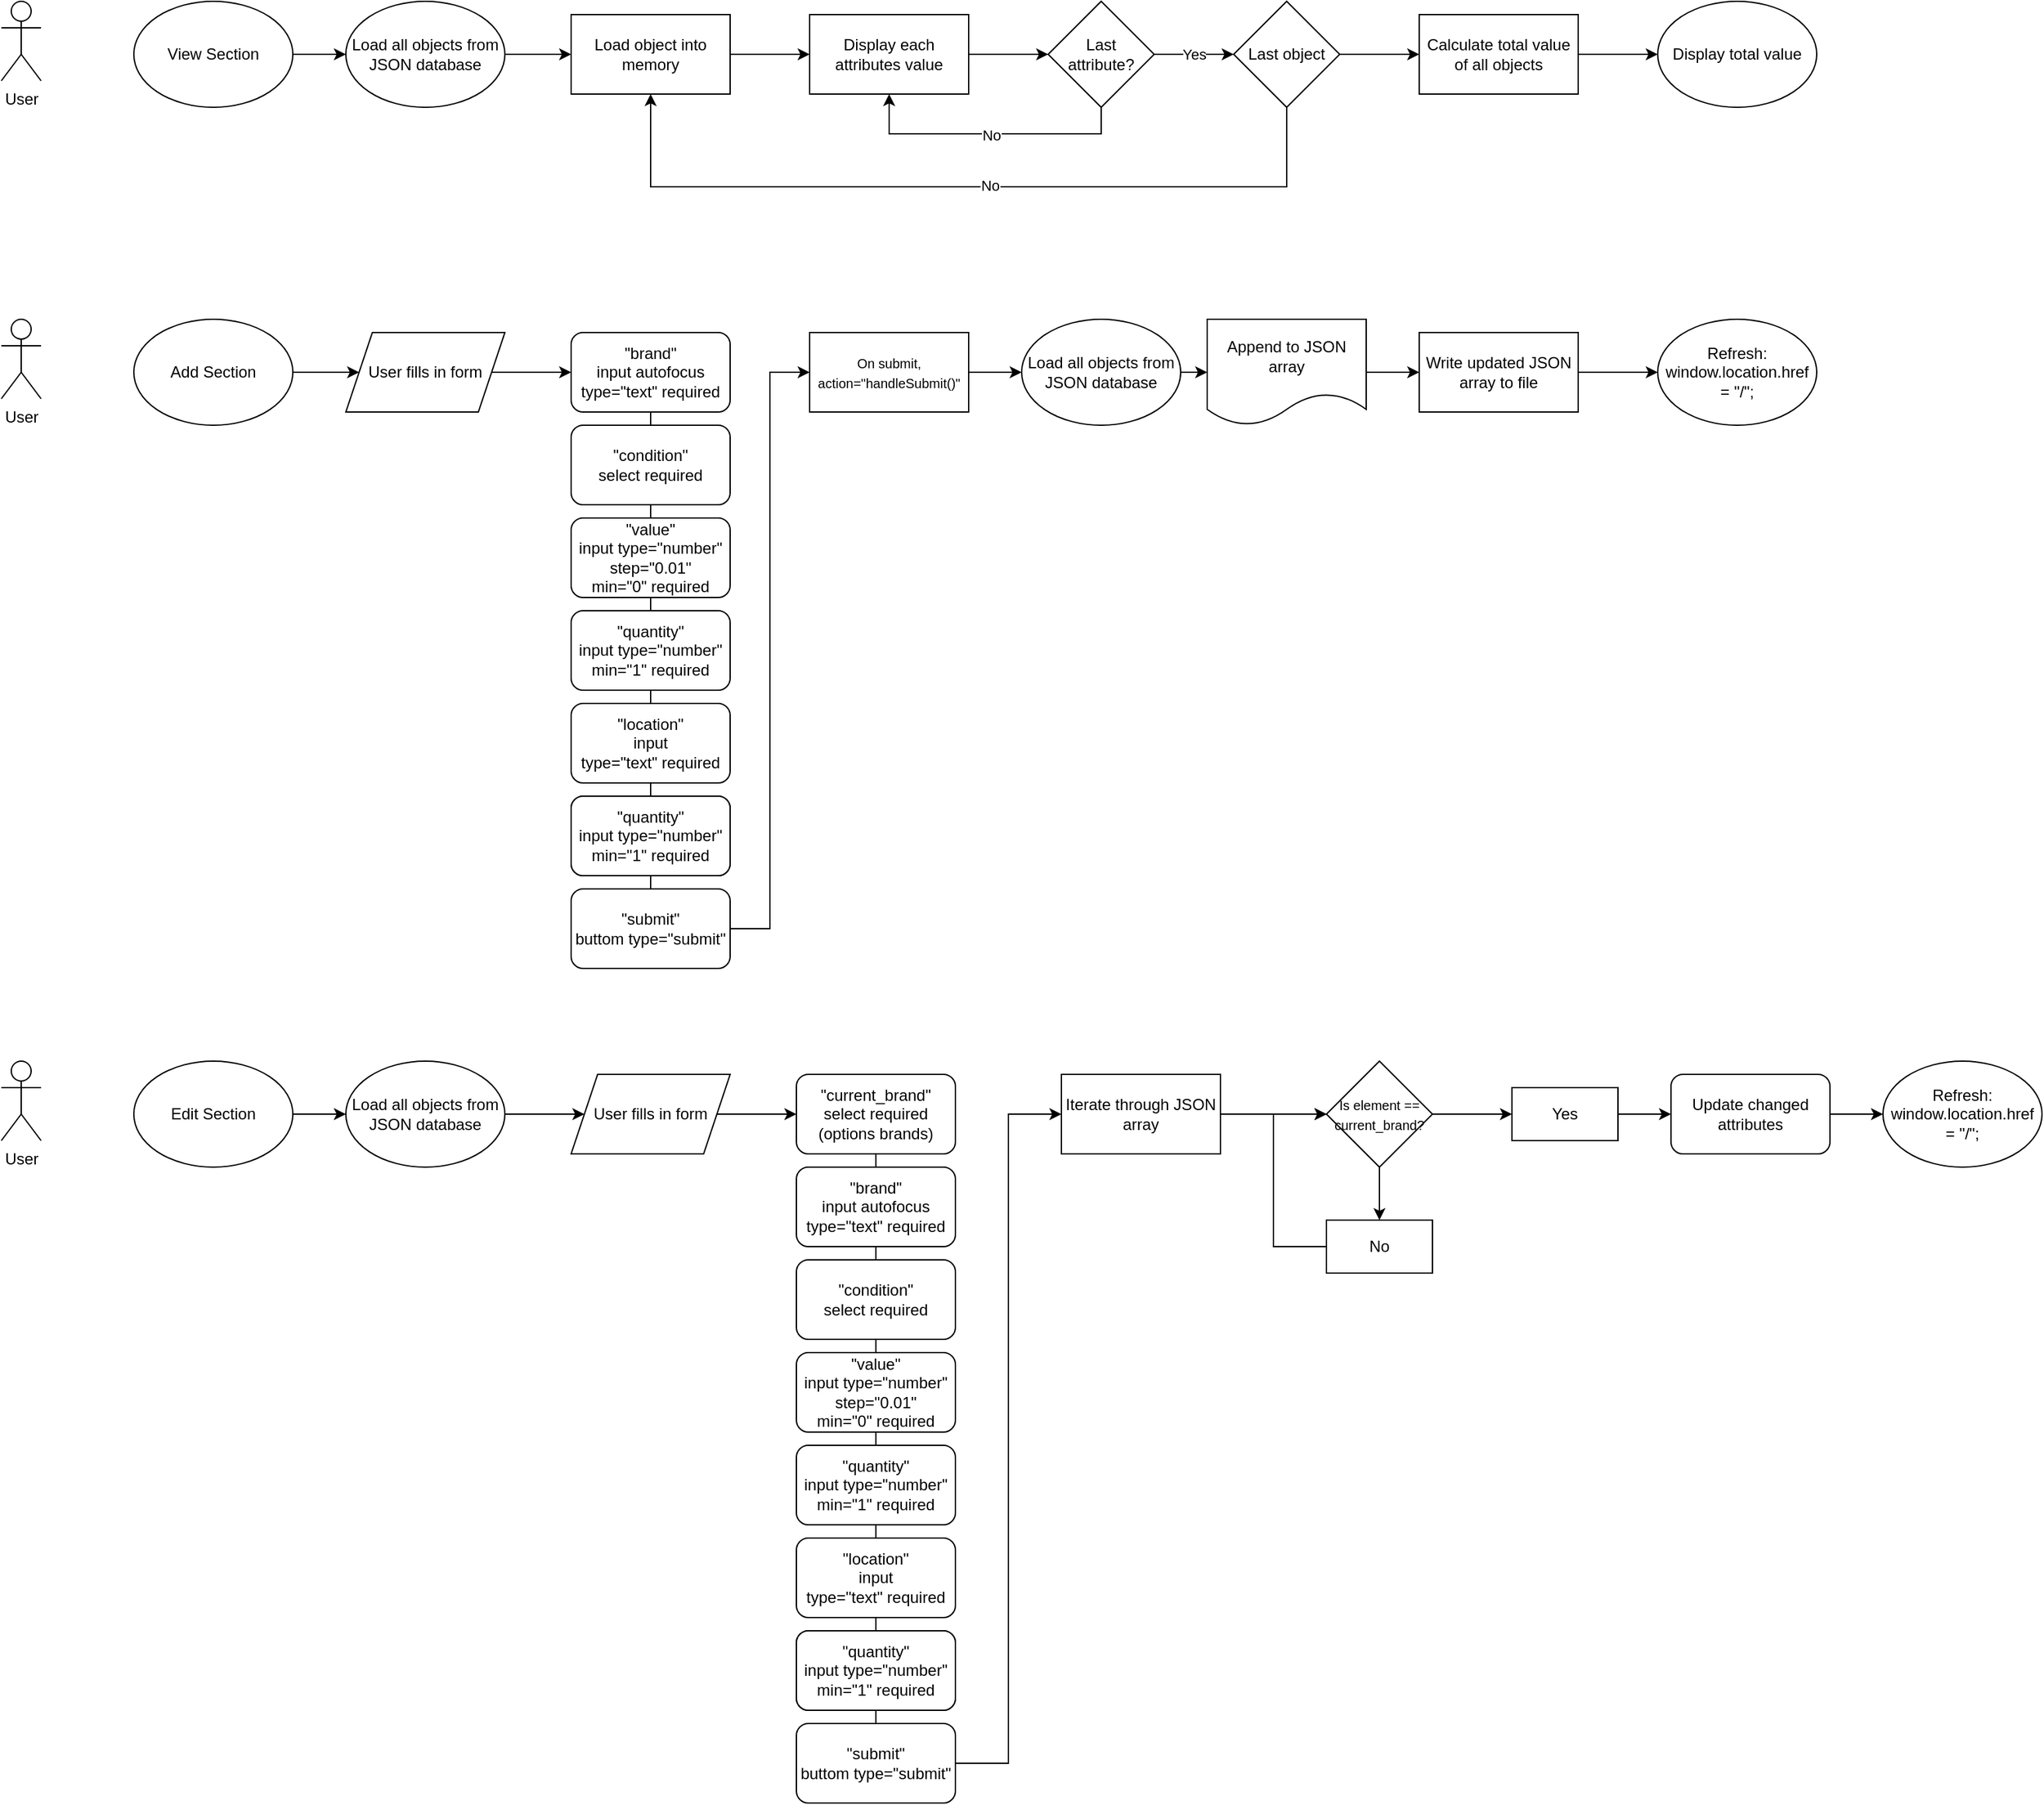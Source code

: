 <mxfile version="22.1.16" type="device">
  <diagram name="Page-1" id="SkT4W5e9hl3MULt2VnGa">
    <mxGraphModel dx="2656" dy="1696" grid="1" gridSize="10" guides="1" tooltips="1" connect="1" arrows="1" fold="1" page="1" pageScale="1" pageWidth="827" pageHeight="1169" math="0" shadow="0">
      <root>
        <mxCell id="0" />
        <mxCell id="1" parent="0" />
        <mxCell id="q0DtASkK2RmU4y-HPJjd-1" value="User" style="shape=umlActor;verticalLabelPosition=bottom;verticalAlign=top;html=1;outlineConnect=0;" parent="1" vertex="1">
          <mxGeometry x="80" y="60" width="30" height="60" as="geometry" />
        </mxCell>
        <mxCell id="q0DtASkK2RmU4y-HPJjd-2" value="User" style="shape=umlActor;verticalLabelPosition=bottom;verticalAlign=top;html=1;outlineConnect=0;" parent="1" vertex="1">
          <mxGeometry x="80" y="300" width="30" height="60" as="geometry" />
        </mxCell>
        <mxCell id="q0DtASkK2RmU4y-HPJjd-22" style="edgeStyle=orthogonalEdgeStyle;rounded=0;orthogonalLoop=1;jettySize=auto;html=1;exitX=1;exitY=0.5;exitDx=0;exitDy=0;entryX=0;entryY=0.5;entryDx=0;entryDy=0;" parent="1" source="q0DtASkK2RmU4y-HPJjd-7" target="q0DtASkK2RmU4y-HPJjd-8" edge="1">
          <mxGeometry relative="1" as="geometry" />
        </mxCell>
        <mxCell id="q0DtASkK2RmU4y-HPJjd-7" value="View Section" style="ellipse;whiteSpace=wrap;html=1;" parent="1" vertex="1">
          <mxGeometry x="180" y="60" width="120" height="80" as="geometry" />
        </mxCell>
        <mxCell id="q0DtASkK2RmU4y-HPJjd-21" style="edgeStyle=orthogonalEdgeStyle;rounded=0;orthogonalLoop=1;jettySize=auto;html=1;exitX=1;exitY=0.5;exitDx=0;exitDy=0;entryX=0;entryY=0.5;entryDx=0;entryDy=0;" parent="1" source="q0DtASkK2RmU4y-HPJjd-8" target="q0DtASkK2RmU4y-HPJjd-10" edge="1">
          <mxGeometry relative="1" as="geometry" />
        </mxCell>
        <mxCell id="q0DtASkK2RmU4y-HPJjd-8" value="Load all objects from JSON database" style="ellipse;whiteSpace=wrap;html=1;" parent="1" vertex="1">
          <mxGeometry x="340" y="60" width="120" height="80" as="geometry" />
        </mxCell>
        <mxCell id="q0DtASkK2RmU4y-HPJjd-19" style="edgeStyle=orthogonalEdgeStyle;rounded=0;orthogonalLoop=1;jettySize=auto;html=1;exitX=1;exitY=0.5;exitDx=0;exitDy=0;entryX=0;entryY=0.5;entryDx=0;entryDy=0;" parent="1" source="q0DtASkK2RmU4y-HPJjd-10" target="q0DtASkK2RmU4y-HPJjd-12" edge="1">
          <mxGeometry relative="1" as="geometry" />
        </mxCell>
        <mxCell id="q0DtASkK2RmU4y-HPJjd-10" value="Load object into memory" style="rounded=0;whiteSpace=wrap;html=1;" parent="1" vertex="1">
          <mxGeometry x="510" y="70" width="120" height="60" as="geometry" />
        </mxCell>
        <mxCell id="q0DtASkK2RmU4y-HPJjd-13" style="edgeStyle=orthogonalEdgeStyle;rounded=0;orthogonalLoop=1;jettySize=auto;html=1;exitX=0.5;exitY=1;exitDx=0;exitDy=0;entryX=0.5;entryY=1;entryDx=0;entryDy=0;" parent="1" source="q0DtASkK2RmU4y-HPJjd-11" target="q0DtASkK2RmU4y-HPJjd-12" edge="1">
          <mxGeometry relative="1" as="geometry" />
        </mxCell>
        <mxCell id="q0DtASkK2RmU4y-HPJjd-14" value="No" style="edgeLabel;html=1;align=center;verticalAlign=middle;resizable=0;points=[];" parent="q0DtASkK2RmU4y-HPJjd-13" vertex="1" connectable="0">
          <mxGeometry x="-0.095" y="1" relative="1" as="geometry">
            <mxPoint x="-8" as="offset" />
          </mxGeometry>
        </mxCell>
        <mxCell id="q0DtASkK2RmU4y-HPJjd-18" style="edgeStyle=orthogonalEdgeStyle;rounded=0;orthogonalLoop=1;jettySize=auto;html=1;exitX=1;exitY=0.5;exitDx=0;exitDy=0;entryX=0;entryY=0.5;entryDx=0;entryDy=0;" parent="1" source="q0DtASkK2RmU4y-HPJjd-11" target="q0DtASkK2RmU4y-HPJjd-15" edge="1">
          <mxGeometry relative="1" as="geometry" />
        </mxCell>
        <mxCell id="q0DtASkK2RmU4y-HPJjd-23" value="Yes" style="edgeLabel;html=1;align=center;verticalAlign=middle;resizable=0;points=[];" parent="q0DtASkK2RmU4y-HPJjd-18" vertex="1" connectable="0">
          <mxGeometry x="0.1" y="1" relative="1" as="geometry">
            <mxPoint x="-3" y="1" as="offset" />
          </mxGeometry>
        </mxCell>
        <mxCell id="q0DtASkK2RmU4y-HPJjd-11" value="Last&lt;br&gt;attribute?" style="rhombus;whiteSpace=wrap;html=1;" parent="1" vertex="1">
          <mxGeometry x="870" y="60" width="80" height="80" as="geometry" />
        </mxCell>
        <mxCell id="q0DtASkK2RmU4y-HPJjd-20" style="edgeStyle=orthogonalEdgeStyle;rounded=0;orthogonalLoop=1;jettySize=auto;html=1;exitX=1;exitY=0.5;exitDx=0;exitDy=0;entryX=0;entryY=0.5;entryDx=0;entryDy=0;" parent="1" source="q0DtASkK2RmU4y-HPJjd-12" target="q0DtASkK2RmU4y-HPJjd-11" edge="1">
          <mxGeometry relative="1" as="geometry" />
        </mxCell>
        <mxCell id="q0DtASkK2RmU4y-HPJjd-12" value="Display each attributes value" style="rounded=0;whiteSpace=wrap;html=1;" parent="1" vertex="1">
          <mxGeometry x="690" y="70" width="120" height="60" as="geometry" />
        </mxCell>
        <mxCell id="q0DtASkK2RmU4y-HPJjd-16" style="edgeStyle=orthogonalEdgeStyle;rounded=0;orthogonalLoop=1;jettySize=auto;html=1;exitX=0.5;exitY=1;exitDx=0;exitDy=0;entryX=0.5;entryY=1;entryDx=0;entryDy=0;" parent="1" source="q0DtASkK2RmU4y-HPJjd-15" target="q0DtASkK2RmU4y-HPJjd-10" edge="1">
          <mxGeometry relative="1" as="geometry">
            <Array as="points">
              <mxPoint x="1050" y="200" />
              <mxPoint x="570" y="200" />
            </Array>
          </mxGeometry>
        </mxCell>
        <mxCell id="q0DtASkK2RmU4y-HPJjd-17" value="No" style="edgeLabel;html=1;align=center;verticalAlign=middle;resizable=0;points=[];" parent="q0DtASkK2RmU4y-HPJjd-16" vertex="1" connectable="0">
          <mxGeometry x="-0.069" y="-1" relative="1" as="geometry">
            <mxPoint as="offset" />
          </mxGeometry>
        </mxCell>
        <mxCell id="q0DtASkK2RmU4y-HPJjd-26" style="edgeStyle=orthogonalEdgeStyle;rounded=0;orthogonalLoop=1;jettySize=auto;html=1;exitX=1;exitY=0.5;exitDx=0;exitDy=0;entryX=0;entryY=0.5;entryDx=0;entryDy=0;" parent="1" source="q0DtASkK2RmU4y-HPJjd-15" target="q0DtASkK2RmU4y-HPJjd-24" edge="1">
          <mxGeometry relative="1" as="geometry" />
        </mxCell>
        <mxCell id="q0DtASkK2RmU4y-HPJjd-15" value="Last object" style="rhombus;whiteSpace=wrap;html=1;" parent="1" vertex="1">
          <mxGeometry x="1010" y="60" width="80" height="80" as="geometry" />
        </mxCell>
        <mxCell id="q0DtASkK2RmU4y-HPJjd-27" style="edgeStyle=orthogonalEdgeStyle;rounded=0;orthogonalLoop=1;jettySize=auto;html=1;exitX=1;exitY=0.5;exitDx=0;exitDy=0;entryX=0;entryY=0.5;entryDx=0;entryDy=0;" parent="1" source="q0DtASkK2RmU4y-HPJjd-24" target="q0DtASkK2RmU4y-HPJjd-25" edge="1">
          <mxGeometry relative="1" as="geometry" />
        </mxCell>
        <mxCell id="q0DtASkK2RmU4y-HPJjd-24" value="Calculate total value&lt;br&gt;of all objects" style="rounded=0;whiteSpace=wrap;html=1;" parent="1" vertex="1">
          <mxGeometry x="1150" y="70" width="120" height="60" as="geometry" />
        </mxCell>
        <mxCell id="q0DtASkK2RmU4y-HPJjd-25" value="Display total value" style="ellipse;whiteSpace=wrap;html=1;" parent="1" vertex="1">
          <mxGeometry x="1330" y="60" width="120" height="80" as="geometry" />
        </mxCell>
        <mxCell id="oMr2OzRMPqvlUtYlj50l-10" style="edgeStyle=orthogonalEdgeStyle;rounded=0;orthogonalLoop=1;jettySize=auto;html=1;exitX=1;exitY=0.5;exitDx=0;exitDy=0;entryX=0;entryY=0.5;entryDx=0;entryDy=0;" edge="1" parent="1" source="q0DtASkK2RmU4y-HPJjd-28" target="oMr2OzRMPqvlUtYlj50l-9">
          <mxGeometry relative="1" as="geometry" />
        </mxCell>
        <mxCell id="q0DtASkK2RmU4y-HPJjd-28" value="Add Section" style="ellipse;whiteSpace=wrap;html=1;" parent="1" vertex="1">
          <mxGeometry x="180" y="300" width="120" height="80" as="geometry" />
        </mxCell>
        <mxCell id="oMr2OzRMPqvlUtYlj50l-12" style="edgeStyle=orthogonalEdgeStyle;rounded=0;orthogonalLoop=1;jettySize=auto;html=1;exitX=0.5;exitY=1;exitDx=0;exitDy=0;entryX=0.5;entryY=0;entryDx=0;entryDy=0;endArrow=none;endFill=0;" edge="1" parent="1" source="oMr2OzRMPqvlUtYlj50l-2" target="oMr2OzRMPqvlUtYlj50l-3">
          <mxGeometry relative="1" as="geometry" />
        </mxCell>
        <mxCell id="oMr2OzRMPqvlUtYlj50l-2" value="&quot;brand&quot;&lt;br&gt;input autofocus type=&quot;text&quot; required" style="rounded=1;whiteSpace=wrap;html=1;" vertex="1" parent="1">
          <mxGeometry x="510" y="310" width="120" height="60" as="geometry" />
        </mxCell>
        <mxCell id="oMr2OzRMPqvlUtYlj50l-13" style="edgeStyle=orthogonalEdgeStyle;rounded=0;orthogonalLoop=1;jettySize=auto;html=1;exitX=0.5;exitY=1;exitDx=0;exitDy=0;entryX=0.5;entryY=0;entryDx=0;entryDy=0;endArrow=none;endFill=0;" edge="1" parent="1" source="oMr2OzRMPqvlUtYlj50l-3" target="oMr2OzRMPqvlUtYlj50l-4">
          <mxGeometry relative="1" as="geometry" />
        </mxCell>
        <mxCell id="oMr2OzRMPqvlUtYlj50l-3" value="&quot;condition&quot;&lt;br&gt;select&amp;nbsp;required" style="rounded=1;whiteSpace=wrap;html=1;" vertex="1" parent="1">
          <mxGeometry x="510" y="380" width="120" height="60" as="geometry" />
        </mxCell>
        <mxCell id="oMr2OzRMPqvlUtYlj50l-14" style="edgeStyle=orthogonalEdgeStyle;rounded=0;orthogonalLoop=1;jettySize=auto;html=1;exitX=0.5;exitY=1;exitDx=0;exitDy=0;entryX=0.5;entryY=0;entryDx=0;entryDy=0;endArrow=none;endFill=0;" edge="1" parent="1" source="oMr2OzRMPqvlUtYlj50l-4" target="oMr2OzRMPqvlUtYlj50l-5">
          <mxGeometry relative="1" as="geometry" />
        </mxCell>
        <mxCell id="oMr2OzRMPqvlUtYlj50l-4" value="&quot;value&quot;&lt;br&gt;input type=&quot;number&quot; step=&quot;0.01&quot; min=&quot;0&quot;&amp;nbsp;required" style="rounded=1;whiteSpace=wrap;html=1;" vertex="1" parent="1">
          <mxGeometry x="510" y="450" width="120" height="60" as="geometry" />
        </mxCell>
        <mxCell id="oMr2OzRMPqvlUtYlj50l-15" style="edgeStyle=orthogonalEdgeStyle;rounded=0;orthogonalLoop=1;jettySize=auto;html=1;exitX=0.5;exitY=1;exitDx=0;exitDy=0;entryX=0.5;entryY=0;entryDx=0;entryDy=0;endArrow=none;endFill=0;" edge="1" parent="1" source="oMr2OzRMPqvlUtYlj50l-5" target="oMr2OzRMPqvlUtYlj50l-6">
          <mxGeometry relative="1" as="geometry" />
        </mxCell>
        <mxCell id="oMr2OzRMPqvlUtYlj50l-5" value="&quot;quantity&quot;&lt;br&gt;input type=&quot;number&quot; min=&quot;1&quot;&amp;nbsp;required" style="rounded=1;whiteSpace=wrap;html=1;" vertex="1" parent="1">
          <mxGeometry x="510" y="520" width="120" height="60" as="geometry" />
        </mxCell>
        <mxCell id="oMr2OzRMPqvlUtYlj50l-16" style="edgeStyle=orthogonalEdgeStyle;rounded=0;orthogonalLoop=1;jettySize=auto;html=1;exitX=0.5;exitY=1;exitDx=0;exitDy=0;entryX=0.5;entryY=0;entryDx=0;entryDy=0;endArrow=none;endFill=0;" edge="1" parent="1" source="oMr2OzRMPqvlUtYlj50l-6" target="oMr2OzRMPqvlUtYlj50l-7">
          <mxGeometry relative="1" as="geometry" />
        </mxCell>
        <mxCell id="oMr2OzRMPqvlUtYlj50l-6" value="&quot;location&quot;&lt;br&gt;input type=&quot;text&quot;&amp;nbsp;required" style="rounded=1;whiteSpace=wrap;html=1;" vertex="1" parent="1">
          <mxGeometry x="510" y="590" width="120" height="60" as="geometry" />
        </mxCell>
        <mxCell id="oMr2OzRMPqvlUtYlj50l-7" value="&quot;notes&quot;&lt;br&gt;textarea" style="rounded=1;whiteSpace=wrap;html=1;" vertex="1" parent="1">
          <mxGeometry x="510" y="660" width="120" height="60" as="geometry" />
        </mxCell>
        <mxCell id="oMr2OzRMPqvlUtYlj50l-23" style="edgeStyle=orthogonalEdgeStyle;rounded=0;orthogonalLoop=1;jettySize=auto;html=1;exitX=1;exitY=0.5;exitDx=0;exitDy=0;entryX=0;entryY=0.5;entryDx=0;entryDy=0;" edge="1" parent="1" source="oMr2OzRMPqvlUtYlj50l-8" target="oMr2OzRMPqvlUtYlj50l-22">
          <mxGeometry relative="1" as="geometry" />
        </mxCell>
        <mxCell id="oMr2OzRMPqvlUtYlj50l-8" value="&quot;submit&quot;&lt;br&gt;buttom type=&quot;submit&quot;" style="rounded=1;whiteSpace=wrap;html=1;" vertex="1" parent="1">
          <mxGeometry x="510" y="730" width="120" height="60" as="geometry" />
        </mxCell>
        <mxCell id="oMr2OzRMPqvlUtYlj50l-11" style="edgeStyle=orthogonalEdgeStyle;rounded=0;orthogonalLoop=1;jettySize=auto;html=1;exitX=1;exitY=0.5;exitDx=0;exitDy=0;entryX=0;entryY=0.5;entryDx=0;entryDy=0;" edge="1" parent="1" source="oMr2OzRMPqvlUtYlj50l-9" target="oMr2OzRMPqvlUtYlj50l-2">
          <mxGeometry relative="1" as="geometry" />
        </mxCell>
        <mxCell id="oMr2OzRMPqvlUtYlj50l-9" value="User fills in form" style="shape=parallelogram;perimeter=parallelogramPerimeter;whiteSpace=wrap;html=1;fixedSize=1;" vertex="1" parent="1">
          <mxGeometry x="340" y="310" width="120" height="60" as="geometry" />
        </mxCell>
        <mxCell id="oMr2OzRMPqvlUtYlj50l-21" style="edgeStyle=orthogonalEdgeStyle;rounded=0;orthogonalLoop=1;jettySize=auto;html=1;exitX=0.5;exitY=1;exitDx=0;exitDy=0;entryX=0.5;entryY=0;entryDx=0;entryDy=0;endArrow=none;endFill=0;" edge="1" parent="1" source="oMr2OzRMPqvlUtYlj50l-18" target="oMr2OzRMPqvlUtYlj50l-8">
          <mxGeometry relative="1" as="geometry" />
        </mxCell>
        <mxCell id="oMr2OzRMPqvlUtYlj50l-18" value="&quot;quantity&quot;&lt;br&gt;input type=&quot;number&quot; min=&quot;1&quot;&amp;nbsp;required" style="rounded=1;whiteSpace=wrap;html=1;" vertex="1" parent="1">
          <mxGeometry x="510" y="660" width="120" height="60" as="geometry" />
        </mxCell>
        <mxCell id="oMr2OzRMPqvlUtYlj50l-26" style="edgeStyle=orthogonalEdgeStyle;rounded=0;orthogonalLoop=1;jettySize=auto;html=1;exitX=1;exitY=0.5;exitDx=0;exitDy=0;entryX=0;entryY=0.5;entryDx=0;entryDy=0;" edge="1" parent="1" source="oMr2OzRMPqvlUtYlj50l-22" target="oMr2OzRMPqvlUtYlj50l-25">
          <mxGeometry relative="1" as="geometry" />
        </mxCell>
        <mxCell id="oMr2OzRMPqvlUtYlj50l-22" value="&lt;font style=&quot;font-size: 10px;&quot;&gt;On submit,&lt;br&gt;action=&quot;handleSubmit()&quot;&lt;/font&gt;" style="rounded=0;whiteSpace=wrap;html=1;" vertex="1" parent="1">
          <mxGeometry x="690" y="310" width="120" height="60" as="geometry" />
        </mxCell>
        <mxCell id="oMr2OzRMPqvlUtYlj50l-29" style="edgeStyle=orthogonalEdgeStyle;rounded=0;orthogonalLoop=1;jettySize=auto;html=1;exitX=1;exitY=0.5;exitDx=0;exitDy=0;entryX=0;entryY=0.5;entryDx=0;entryDy=0;" edge="1" parent="1" source="oMr2OzRMPqvlUtYlj50l-24" target="oMr2OzRMPqvlUtYlj50l-27">
          <mxGeometry relative="1" as="geometry" />
        </mxCell>
        <mxCell id="oMr2OzRMPqvlUtYlj50l-24" value="Append to JSON array" style="shape=document;whiteSpace=wrap;html=1;boundedLbl=1;" vertex="1" parent="1">
          <mxGeometry x="990" y="300" width="120" height="80" as="geometry" />
        </mxCell>
        <mxCell id="oMr2OzRMPqvlUtYlj50l-28" style="edgeStyle=orthogonalEdgeStyle;rounded=0;orthogonalLoop=1;jettySize=auto;html=1;exitX=1;exitY=0.5;exitDx=0;exitDy=0;entryX=0;entryY=0.5;entryDx=0;entryDy=0;" edge="1" parent="1" source="oMr2OzRMPqvlUtYlj50l-25" target="oMr2OzRMPqvlUtYlj50l-24">
          <mxGeometry relative="1" as="geometry" />
        </mxCell>
        <mxCell id="oMr2OzRMPqvlUtYlj50l-25" value="Load all objects from JSON database" style="ellipse;whiteSpace=wrap;html=1;" vertex="1" parent="1">
          <mxGeometry x="850" y="300" width="120" height="80" as="geometry" />
        </mxCell>
        <mxCell id="oMr2OzRMPqvlUtYlj50l-31" style="edgeStyle=orthogonalEdgeStyle;rounded=0;orthogonalLoop=1;jettySize=auto;html=1;exitX=1;exitY=0.5;exitDx=0;exitDy=0;entryX=0;entryY=0.5;entryDx=0;entryDy=0;" edge="1" parent="1" source="oMr2OzRMPqvlUtYlj50l-27" target="oMr2OzRMPqvlUtYlj50l-30">
          <mxGeometry relative="1" as="geometry" />
        </mxCell>
        <mxCell id="oMr2OzRMPqvlUtYlj50l-27" value="Write updated JSON array to file" style="rounded=0;whiteSpace=wrap;html=1;" vertex="1" parent="1">
          <mxGeometry x="1150" y="310" width="120" height="60" as="geometry" />
        </mxCell>
        <mxCell id="oMr2OzRMPqvlUtYlj50l-30" value="Refresh:&lt;br&gt;window.location.href = &quot;/&quot;;" style="ellipse;whiteSpace=wrap;html=1;" vertex="1" parent="1">
          <mxGeometry x="1330" y="300" width="120" height="80" as="geometry" />
        </mxCell>
        <mxCell id="oMr2OzRMPqvlUtYlj50l-32" value="User" style="shape=umlActor;verticalLabelPosition=bottom;verticalAlign=top;html=1;outlineConnect=0;" vertex="1" parent="1">
          <mxGeometry x="80" y="860" width="30" height="60" as="geometry" />
        </mxCell>
        <mxCell id="oMr2OzRMPqvlUtYlj50l-54" style="edgeStyle=orthogonalEdgeStyle;rounded=0;orthogonalLoop=1;jettySize=auto;html=1;exitX=1;exitY=0.5;exitDx=0;exitDy=0;entryX=0;entryY=0.5;entryDx=0;entryDy=0;" edge="1" parent="1" source="oMr2OzRMPqvlUtYlj50l-33" target="oMr2OzRMPqvlUtYlj50l-35">
          <mxGeometry relative="1" as="geometry" />
        </mxCell>
        <mxCell id="oMr2OzRMPqvlUtYlj50l-33" value="Edit Section" style="ellipse;whiteSpace=wrap;html=1;" vertex="1" parent="1">
          <mxGeometry x="180" y="860" width="120" height="80" as="geometry" />
        </mxCell>
        <mxCell id="oMr2OzRMPqvlUtYlj50l-51" style="edgeStyle=orthogonalEdgeStyle;rounded=0;orthogonalLoop=1;jettySize=auto;html=1;exitX=1;exitY=0.5;exitDx=0;exitDy=0;entryX=0;entryY=0.5;entryDx=0;entryDy=0;" edge="1" parent="1" source="oMr2OzRMPqvlUtYlj50l-34" target="oMr2OzRMPqvlUtYlj50l-36">
          <mxGeometry relative="1" as="geometry" />
        </mxCell>
        <mxCell id="oMr2OzRMPqvlUtYlj50l-34" value="User fills in form" style="shape=parallelogram;perimeter=parallelogramPerimeter;whiteSpace=wrap;html=1;fixedSize=1;" vertex="1" parent="1">
          <mxGeometry x="510" y="870" width="120" height="60" as="geometry" />
        </mxCell>
        <mxCell id="oMr2OzRMPqvlUtYlj50l-53" style="edgeStyle=orthogonalEdgeStyle;rounded=0;orthogonalLoop=1;jettySize=auto;html=1;exitX=1;exitY=0.5;exitDx=0;exitDy=0;entryX=0;entryY=0.5;entryDx=0;entryDy=0;" edge="1" parent="1" source="oMr2OzRMPqvlUtYlj50l-35" target="oMr2OzRMPqvlUtYlj50l-34">
          <mxGeometry relative="1" as="geometry" />
        </mxCell>
        <mxCell id="oMr2OzRMPqvlUtYlj50l-35" value="Load all objects from JSON database" style="ellipse;whiteSpace=wrap;html=1;" vertex="1" parent="1">
          <mxGeometry x="340" y="860" width="120" height="80" as="geometry" />
        </mxCell>
        <mxCell id="oMr2OzRMPqvlUtYlj50l-52" style="edgeStyle=orthogonalEdgeStyle;rounded=0;orthogonalLoop=1;jettySize=auto;html=1;exitX=0.5;exitY=1;exitDx=0;exitDy=0;entryX=0.5;entryY=0;entryDx=0;entryDy=0;endArrow=none;endFill=0;" edge="1" parent="1" source="oMr2OzRMPqvlUtYlj50l-36" target="oMr2OzRMPqvlUtYlj50l-38">
          <mxGeometry relative="1" as="geometry" />
        </mxCell>
        <mxCell id="oMr2OzRMPqvlUtYlj50l-36" value="&quot;current_brand&quot;&lt;br&gt;select required&lt;br&gt;(options brands)" style="rounded=1;whiteSpace=wrap;html=1;" vertex="1" parent="1">
          <mxGeometry x="680" y="870" width="120" height="60" as="geometry" />
        </mxCell>
        <mxCell id="oMr2OzRMPqvlUtYlj50l-37" style="edgeStyle=orthogonalEdgeStyle;rounded=0;orthogonalLoop=1;jettySize=auto;html=1;exitX=0.5;exitY=1;exitDx=0;exitDy=0;entryX=0.5;entryY=0;entryDx=0;entryDy=0;endArrow=none;endFill=0;" edge="1" parent="1" source="oMr2OzRMPqvlUtYlj50l-38" target="oMr2OzRMPqvlUtYlj50l-40">
          <mxGeometry relative="1" as="geometry" />
        </mxCell>
        <mxCell id="oMr2OzRMPqvlUtYlj50l-38" value="&quot;brand&quot;&lt;br&gt;input autofocus type=&quot;text&quot; required" style="rounded=1;whiteSpace=wrap;html=1;" vertex="1" parent="1">
          <mxGeometry x="680" y="940" width="120" height="60" as="geometry" />
        </mxCell>
        <mxCell id="oMr2OzRMPqvlUtYlj50l-39" style="edgeStyle=orthogonalEdgeStyle;rounded=0;orthogonalLoop=1;jettySize=auto;html=1;exitX=0.5;exitY=1;exitDx=0;exitDy=0;entryX=0.5;entryY=0;entryDx=0;entryDy=0;endArrow=none;endFill=0;" edge="1" parent="1" source="oMr2OzRMPqvlUtYlj50l-40" target="oMr2OzRMPqvlUtYlj50l-42">
          <mxGeometry relative="1" as="geometry" />
        </mxCell>
        <mxCell id="oMr2OzRMPqvlUtYlj50l-40" value="&quot;condition&quot;&lt;br&gt;select&amp;nbsp;required" style="rounded=1;whiteSpace=wrap;html=1;" vertex="1" parent="1">
          <mxGeometry x="680" y="1010" width="120" height="60" as="geometry" />
        </mxCell>
        <mxCell id="oMr2OzRMPqvlUtYlj50l-41" style="edgeStyle=orthogonalEdgeStyle;rounded=0;orthogonalLoop=1;jettySize=auto;html=1;exitX=0.5;exitY=1;exitDx=0;exitDy=0;entryX=0.5;entryY=0;entryDx=0;entryDy=0;endArrow=none;endFill=0;" edge="1" parent="1" source="oMr2OzRMPqvlUtYlj50l-42" target="oMr2OzRMPqvlUtYlj50l-44">
          <mxGeometry relative="1" as="geometry" />
        </mxCell>
        <mxCell id="oMr2OzRMPqvlUtYlj50l-42" value="&quot;value&quot;&lt;br&gt;input type=&quot;number&quot; step=&quot;0.01&quot; min=&quot;0&quot;&amp;nbsp;required" style="rounded=1;whiteSpace=wrap;html=1;" vertex="1" parent="1">
          <mxGeometry x="680" y="1080" width="120" height="60" as="geometry" />
        </mxCell>
        <mxCell id="oMr2OzRMPqvlUtYlj50l-43" style="edgeStyle=orthogonalEdgeStyle;rounded=0;orthogonalLoop=1;jettySize=auto;html=1;exitX=0.5;exitY=1;exitDx=0;exitDy=0;entryX=0.5;entryY=0;entryDx=0;entryDy=0;endArrow=none;endFill=0;" edge="1" parent="1" source="oMr2OzRMPqvlUtYlj50l-44" target="oMr2OzRMPqvlUtYlj50l-46">
          <mxGeometry relative="1" as="geometry" />
        </mxCell>
        <mxCell id="oMr2OzRMPqvlUtYlj50l-44" value="&quot;quantity&quot;&lt;br&gt;input type=&quot;number&quot; min=&quot;1&quot;&amp;nbsp;required" style="rounded=1;whiteSpace=wrap;html=1;" vertex="1" parent="1">
          <mxGeometry x="680" y="1150" width="120" height="60" as="geometry" />
        </mxCell>
        <mxCell id="oMr2OzRMPqvlUtYlj50l-45" style="edgeStyle=orthogonalEdgeStyle;rounded=0;orthogonalLoop=1;jettySize=auto;html=1;exitX=0.5;exitY=1;exitDx=0;exitDy=0;entryX=0.5;entryY=0;entryDx=0;entryDy=0;endArrow=none;endFill=0;" edge="1" parent="1" source="oMr2OzRMPqvlUtYlj50l-46" target="oMr2OzRMPqvlUtYlj50l-47">
          <mxGeometry relative="1" as="geometry" />
        </mxCell>
        <mxCell id="oMr2OzRMPqvlUtYlj50l-46" value="&quot;location&quot;&lt;br&gt;input type=&quot;text&quot;&amp;nbsp;required" style="rounded=1;whiteSpace=wrap;html=1;" vertex="1" parent="1">
          <mxGeometry x="680" y="1220" width="120" height="60" as="geometry" />
        </mxCell>
        <mxCell id="oMr2OzRMPqvlUtYlj50l-47" value="&quot;notes&quot;&lt;br&gt;textarea" style="rounded=1;whiteSpace=wrap;html=1;" vertex="1" parent="1">
          <mxGeometry x="680" y="1290" width="120" height="60" as="geometry" />
        </mxCell>
        <mxCell id="oMr2OzRMPqvlUtYlj50l-69" style="edgeStyle=orthogonalEdgeStyle;rounded=0;orthogonalLoop=1;jettySize=auto;html=1;exitX=1;exitY=0.5;exitDx=0;exitDy=0;entryX=0;entryY=0.5;entryDx=0;entryDy=0;" edge="1" parent="1" source="oMr2OzRMPqvlUtYlj50l-48" target="oMr2OzRMPqvlUtYlj50l-57">
          <mxGeometry relative="1" as="geometry">
            <Array as="points">
              <mxPoint x="840" y="1390" />
              <mxPoint x="840" y="900" />
            </Array>
          </mxGeometry>
        </mxCell>
        <mxCell id="oMr2OzRMPqvlUtYlj50l-48" value="&quot;submit&quot;&lt;br&gt;buttom type=&quot;submit&quot;" style="rounded=1;whiteSpace=wrap;html=1;" vertex="1" parent="1">
          <mxGeometry x="680" y="1360" width="120" height="60" as="geometry" />
        </mxCell>
        <mxCell id="oMr2OzRMPqvlUtYlj50l-49" style="edgeStyle=orthogonalEdgeStyle;rounded=0;orthogonalLoop=1;jettySize=auto;html=1;exitX=0.5;exitY=1;exitDx=0;exitDy=0;entryX=0.5;entryY=0;entryDx=0;entryDy=0;endArrow=none;endFill=0;" edge="1" parent="1" source="oMr2OzRMPqvlUtYlj50l-50" target="oMr2OzRMPqvlUtYlj50l-48">
          <mxGeometry relative="1" as="geometry" />
        </mxCell>
        <mxCell id="oMr2OzRMPqvlUtYlj50l-50" value="&quot;quantity&quot;&lt;br&gt;input type=&quot;number&quot; min=&quot;1&quot;&amp;nbsp;required" style="rounded=1;whiteSpace=wrap;html=1;" vertex="1" parent="1">
          <mxGeometry x="680" y="1290" width="120" height="60" as="geometry" />
        </mxCell>
        <mxCell id="oMr2OzRMPqvlUtYlj50l-67" style="edgeStyle=orthogonalEdgeStyle;rounded=0;orthogonalLoop=1;jettySize=auto;html=1;exitX=1;exitY=0.5;exitDx=0;exitDy=0;entryX=0;entryY=0.5;entryDx=0;entryDy=0;" edge="1" parent="1" source="oMr2OzRMPqvlUtYlj50l-57" target="oMr2OzRMPqvlUtYlj50l-65">
          <mxGeometry relative="1" as="geometry" />
        </mxCell>
        <mxCell id="oMr2OzRMPqvlUtYlj50l-57" value="Iterate through JSON&lt;br&gt;array" style="rounded=0;whiteSpace=wrap;html=1;" vertex="1" parent="1">
          <mxGeometry x="880" y="870" width="120" height="60" as="geometry" />
        </mxCell>
        <mxCell id="oMr2OzRMPqvlUtYlj50l-68" style="edgeStyle=orthogonalEdgeStyle;rounded=0;orthogonalLoop=1;jettySize=auto;html=1;exitX=0;exitY=0.5;exitDx=0;exitDy=0;" edge="1" parent="1" source="oMr2OzRMPqvlUtYlj50l-61">
          <mxGeometry relative="1" as="geometry">
            <mxPoint x="1080.167" y="900.0" as="targetPoint" />
            <Array as="points">
              <mxPoint x="1040" y="1000" />
              <mxPoint x="1040" y="900" />
            </Array>
          </mxGeometry>
        </mxCell>
        <mxCell id="oMr2OzRMPqvlUtYlj50l-61" value="No" style="rounded=0;whiteSpace=wrap;html=1;" vertex="1" parent="1">
          <mxGeometry x="1080" y="980" width="80" height="40" as="geometry" />
        </mxCell>
        <mxCell id="oMr2OzRMPqvlUtYlj50l-73" style="edgeStyle=orthogonalEdgeStyle;rounded=0;orthogonalLoop=1;jettySize=auto;html=1;exitX=1;exitY=0.5;exitDx=0;exitDy=0;entryX=0;entryY=0.5;entryDx=0;entryDy=0;" edge="1" parent="1" source="oMr2OzRMPqvlUtYlj50l-62" target="oMr2OzRMPqvlUtYlj50l-71">
          <mxGeometry relative="1" as="geometry" />
        </mxCell>
        <mxCell id="oMr2OzRMPqvlUtYlj50l-62" value="Yes" style="rounded=0;whiteSpace=wrap;html=1;" vertex="1" parent="1">
          <mxGeometry x="1220" y="880" width="80" height="40" as="geometry" />
        </mxCell>
        <mxCell id="oMr2OzRMPqvlUtYlj50l-66" style="edgeStyle=orthogonalEdgeStyle;rounded=0;orthogonalLoop=1;jettySize=auto;html=1;exitX=0.5;exitY=1;exitDx=0;exitDy=0;entryX=0.5;entryY=0;entryDx=0;entryDy=0;" edge="1" parent="1" source="oMr2OzRMPqvlUtYlj50l-65" target="oMr2OzRMPqvlUtYlj50l-61">
          <mxGeometry relative="1" as="geometry" />
        </mxCell>
        <mxCell id="oMr2OzRMPqvlUtYlj50l-70" style="edgeStyle=orthogonalEdgeStyle;rounded=0;orthogonalLoop=1;jettySize=auto;html=1;exitX=1;exitY=0.5;exitDx=0;exitDy=0;entryX=0;entryY=0.5;entryDx=0;entryDy=0;" edge="1" parent="1" source="oMr2OzRMPqvlUtYlj50l-65" target="oMr2OzRMPqvlUtYlj50l-62">
          <mxGeometry relative="1" as="geometry" />
        </mxCell>
        <mxCell id="oMr2OzRMPqvlUtYlj50l-65" value="&lt;font style=&quot;font-size: 10px;&quot;&gt;Is element == current_brand?&lt;/font&gt;" style="rhombus;whiteSpace=wrap;html=1;" vertex="1" parent="1">
          <mxGeometry x="1080" y="860" width="80" height="80" as="geometry" />
        </mxCell>
        <mxCell id="oMr2OzRMPqvlUtYlj50l-74" style="edgeStyle=orthogonalEdgeStyle;rounded=0;orthogonalLoop=1;jettySize=auto;html=1;exitX=1;exitY=0.5;exitDx=0;exitDy=0;entryX=0;entryY=0.5;entryDx=0;entryDy=0;" edge="1" parent="1" source="oMr2OzRMPqvlUtYlj50l-71" target="oMr2OzRMPqvlUtYlj50l-72">
          <mxGeometry relative="1" as="geometry" />
        </mxCell>
        <mxCell id="oMr2OzRMPqvlUtYlj50l-71" value="Update changed attributes" style="rounded=1;whiteSpace=wrap;html=1;" vertex="1" parent="1">
          <mxGeometry x="1340" y="870" width="120" height="60" as="geometry" />
        </mxCell>
        <mxCell id="oMr2OzRMPqvlUtYlj50l-72" value="Refresh:&lt;br&gt;window.location.href = &quot;/&quot;;" style="ellipse;whiteSpace=wrap;html=1;" vertex="1" parent="1">
          <mxGeometry x="1500" y="860" width="120" height="80" as="geometry" />
        </mxCell>
      </root>
    </mxGraphModel>
  </diagram>
</mxfile>
